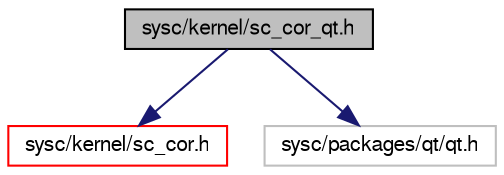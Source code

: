 digraph G
{
  edge [fontname="FreeSans",fontsize="10",labelfontname="FreeSans",labelfontsize="10"];
  node [fontname="FreeSans",fontsize="10",shape=record];
  Node1 [label="sysc/kernel/sc_cor_qt.h",height=0.2,width=0.4,color="black", fillcolor="grey75", style="filled" fontcolor="black"];
  Node1 -> Node2 [color="midnightblue",fontsize="10",style="solid",fontname="FreeSans"];
  Node2 [label="sysc/kernel/sc_cor.h",height=0.2,width=0.4,color="red", fillcolor="white", style="filled",URL="$a00345.html"];
  Node1 -> Node3 [color="midnightblue",fontsize="10",style="solid",fontname="FreeSans"];
  Node3 [label="sysc/packages/qt/qt.h",height=0.2,width=0.4,color="grey75", fillcolor="white", style="filled"];
}
